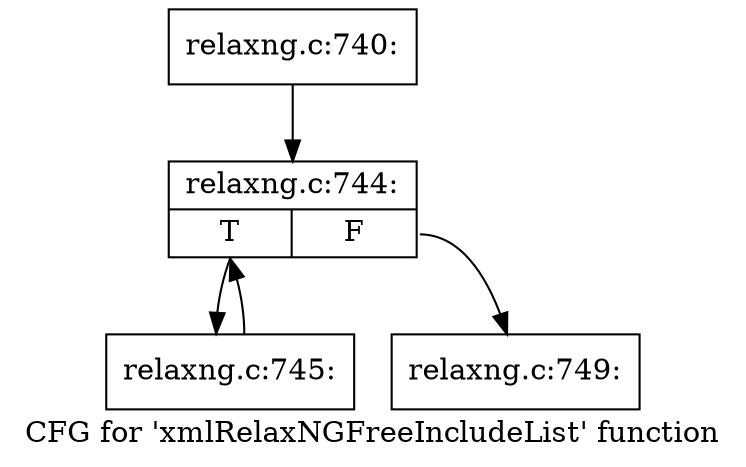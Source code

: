 digraph "CFG for 'xmlRelaxNGFreeIncludeList' function" {
	label="CFG for 'xmlRelaxNGFreeIncludeList' function";

	Node0x3af4c80 [shape=record,label="{relaxng.c:740:}"];
	Node0x3af4c80 -> Node0x3af4ef0;
	Node0x3af4ef0 [shape=record,label="{relaxng.c:744:|{<s0>T|<s1>F}}"];
	Node0x3af4ef0:s0 -> Node0x3af6620;
	Node0x3af4ef0:s1 -> Node0x3af50d0;
	Node0x3af6620 [shape=record,label="{relaxng.c:745:}"];
	Node0x3af6620 -> Node0x3af4ef0;
	Node0x3af50d0 [shape=record,label="{relaxng.c:749:}"];
}
